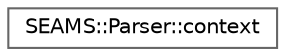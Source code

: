 digraph "Graphical Class Hierarchy"
{
 // LATEX_PDF_SIZE
  bgcolor="transparent";
  edge [fontname=Helvetica,fontsize=10,labelfontname=Helvetica,labelfontsize=10];
  node [fontname=Helvetica,fontsize=10,shape=box,height=0.2,width=0.4];
  rankdir="LR";
  Node0 [id="Node000000",label="SEAMS::Parser::context",height=0.2,width=0.4,color="grey40", fillcolor="white", style="filled",URL="$classSEAMS_1_1Parser_1_1context.html",tooltip=" "];
}
